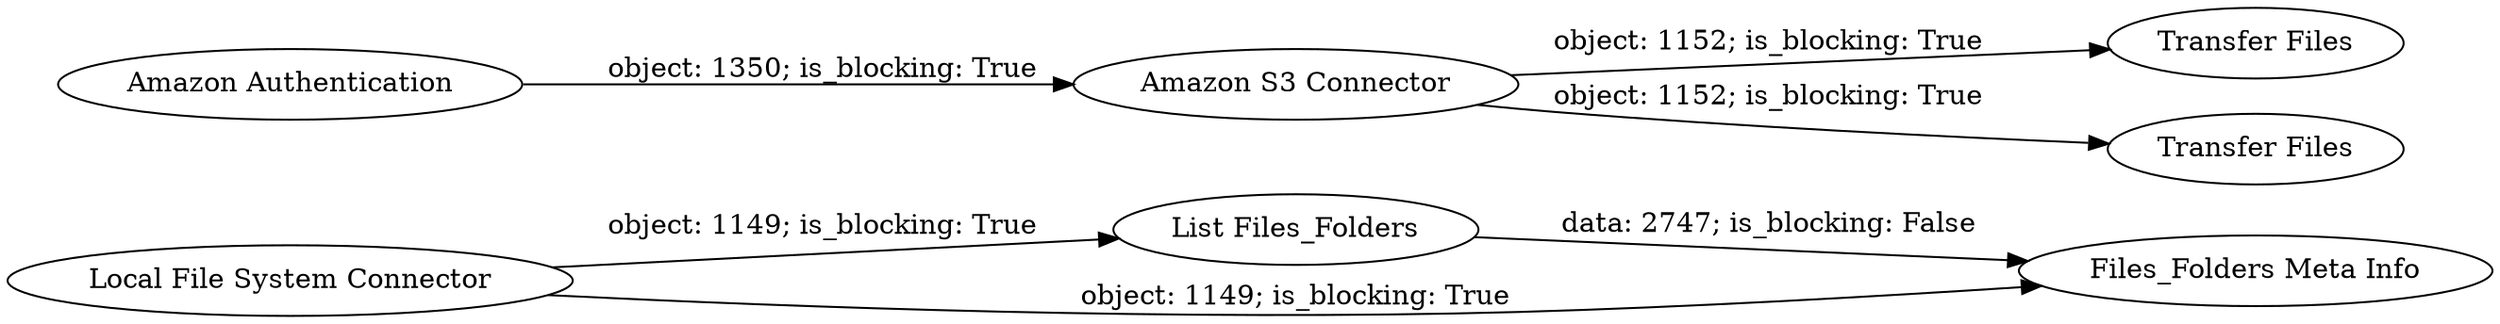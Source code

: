 digraph {
	"-8954013165143234587_235" [label="List Files_Folders"]
	"-8954013165143234587_5" [label="Transfer Files"]
	"-8954013165143234587_6" [label="Transfer Files"]
	"-8954013165143234587_233" [label="Files_Folders Meta Info"]
	"-8954013165143234587_1" [label="Amazon Authentication"]
	"-8954013165143234587_3" [label="Amazon S3 Connector"]
	"-8954013165143234587_234" [label="Local File System Connector"]
	"-8954013165143234587_3" -> "-8954013165143234587_5" [label="object: 1152; is_blocking: True"]
	"-8954013165143234587_235" -> "-8954013165143234587_233" [label="data: 2747; is_blocking: False"]
	"-8954013165143234587_234" -> "-8954013165143234587_233" [label="object: 1149; is_blocking: True"]
	"-8954013165143234587_1" -> "-8954013165143234587_3" [label="object: 1350; is_blocking: True"]
	"-8954013165143234587_3" -> "-8954013165143234587_6" [label="object: 1152; is_blocking: True"]
	"-8954013165143234587_234" -> "-8954013165143234587_235" [label="object: 1149; is_blocking: True"]
	rankdir=LR
}
